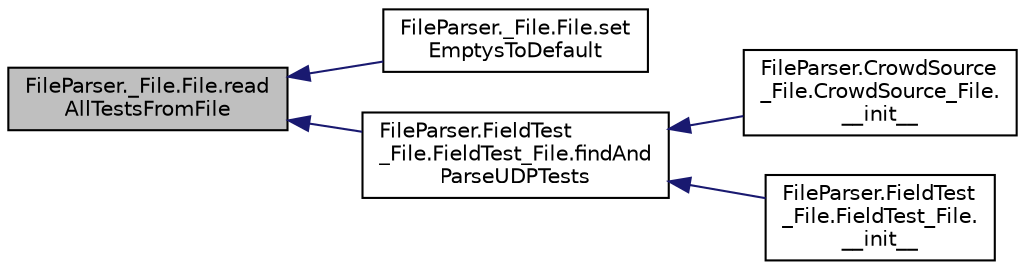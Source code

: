 digraph "FileParser._File.File.readAllTestsFromFile"
{
  edge [fontname="Helvetica",fontsize="10",labelfontname="Helvetica",labelfontsize="10"];
  node [fontname="Helvetica",fontsize="10",shape=record];
  rankdir="LR";
  Node1 [label="FileParser._File.File.read\lAllTestsFromFile",height=0.2,width=0.4,color="black", fillcolor="grey75", style="filled", fontcolor="black"];
  Node1 -> Node2 [dir="back",color="midnightblue",fontsize="10",style="solid",fontname="Helvetica"];
  Node2 [label="FileParser._File.File.set\lEmptysToDefault",height=0.2,width=0.4,color="black", fillcolor="white", style="filled",URL="$class_file_parser_1_1___file_1_1_file.html#a590d5c496ede89f303b70567460851dc"];
  Node1 -> Node3 [dir="back",color="midnightblue",fontsize="10",style="solid",fontname="Helvetica"];
  Node3 [label="FileParser.FieldTest\l_File.FieldTest_File.findAnd\lParseUDPTests",height=0.2,width=0.4,color="black", fillcolor="white", style="filled",URL="$class_file_parser_1_1_field_test___file_1_1_field_test___file.html#aab52682b03aa657b0ca97a7892d60e3e"];
  Node3 -> Node4 [dir="back",color="midnightblue",fontsize="10",style="solid",fontname="Helvetica"];
  Node4 [label="FileParser.CrowdSource\l_File.CrowdSource_File.\l__init__",height=0.2,width=0.4,color="black", fillcolor="white", style="filled",URL="$class_file_parser_1_1_crowd_source___file_1_1_crowd_source___file.html#ad283aec191366415d15f0f4bfbbe8f6b"];
  Node3 -> Node5 [dir="back",color="midnightblue",fontsize="10",style="solid",fontname="Helvetica"];
  Node5 [label="FileParser.FieldTest\l_File.FieldTest_File.\l__init__",height=0.2,width=0.4,color="black", fillcolor="white", style="filled",URL="$class_file_parser_1_1_field_test___file_1_1_field_test___file.html#a22d343435675c71f71caf9d618b49eb5"];
}
